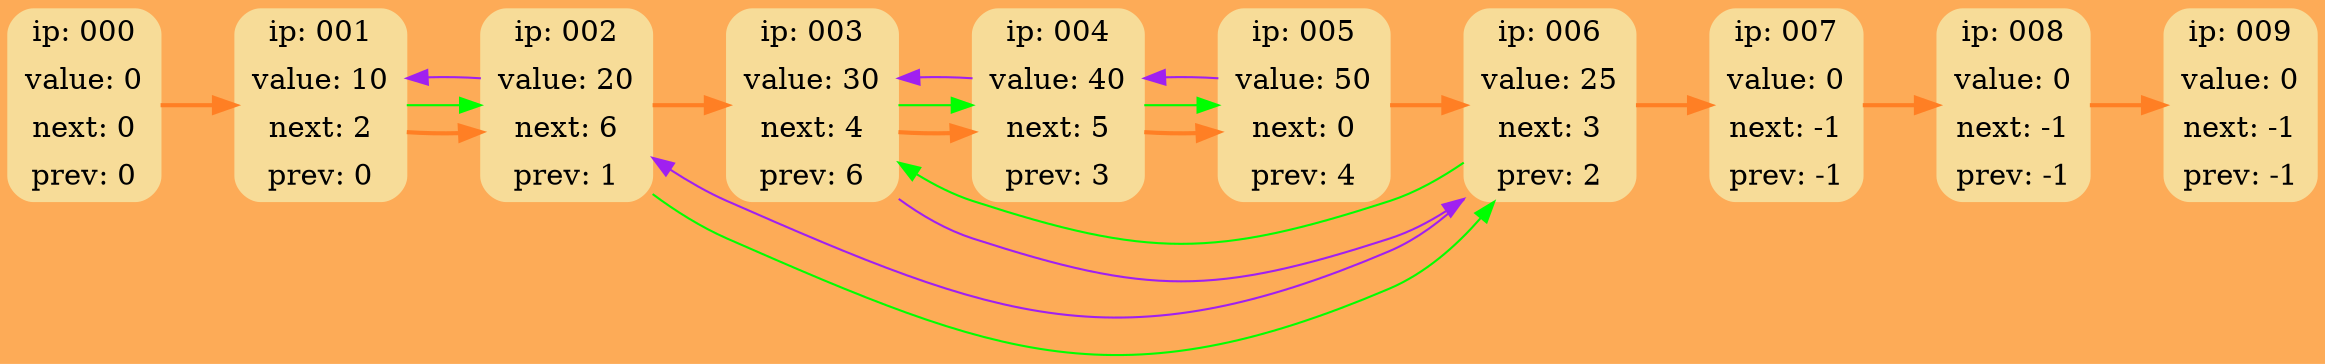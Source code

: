 digraph G {
	rankdir = LR;
	bgcolor="#FDAB57"
	node000 [shape=Mrecord; style=filled; color="#F7DC98"; label = " { ip: 000} | {value:   0} | {next:   0} | {prev:   0} " ];
	node001 [shape=Mrecord; style=filled; color="#F7DC98"; label = " { ip: 001} | {value:  10} | {next:   2} | {prev:   0} " ];
	node002 [shape=Mrecord; style=filled; color="#F7DC98"; label = " { ip: 002} | {value:  20} | {next:   6} | {prev:   1} " ];
	node003 [shape=Mrecord; style=filled; color="#F7DC98"; label = " { ip: 003} | {value:  30} | {next:   4} | {prev:   6} " ];
	node004 [shape=Mrecord; style=filled; color="#F7DC98"; label = " { ip: 004} | {value:  40} | {next:   5} | {prev:   3} " ];
	node005 [shape=Mrecord; style=filled; color="#F7DC98"; label = " { ip: 005} | {value:  50} | {next:   0} | {prev:   4} " ];
	node006 [shape=Mrecord; style=filled; color="#F7DC98"; label = " { ip: 006} | {value:  25} | {next:   3} | {prev:   2} " ];
	node007 [shape=Mrecord; style=filled; color="#F7DC98"; label = " { ip: 007} | {value:   0} | {next:  -1} | {prev:  -1} " ];
	node008 [shape=Mrecord; style=filled; color="#F7DC98"; label = " { ip: 008} | {value:   0} | {next:  -1} | {prev:  -1} " ];
	node009 [shape=Mrecord; style=filled; color="#F7DC98"; label = " { ip: 009} | {value:   0} | {next:  -1} | {prev:  -1} " ];

	node000 -> node001 [style=bold; weight=1000; color=chocolate1; ];
	node001 -> node002 [style=bold; weight=1000; color=chocolate1; ];
	node002 -> node003 [style=bold; weight=1000; color=chocolate1; ];
	node003 -> node004 [style=bold; weight=1000; color=chocolate1; ];
	node004 -> node005 [style=bold; weight=1000; color=chocolate1; ];
	node005 -> node006 [style=bold; weight=1000; color=chocolate1; ];
	node006 -> node007 [style=bold; weight=1000; color=chocolate1; ];
	node007 -> node008 [style=bold; weight=1000; color=chocolate1; ];
	node008 -> node009 [style=bold; weight=1000; color=chocolate1; ];

	node001 -> node002 [color=green; constraint=false; ];
	node002 -> node006 [color=green; constraint=false; ];
	node003 -> node004 [color=green; constraint=false; ];
	node004 -> node005 [color=green; constraint=false; ];
	node006 -> node003 [color=green; constraint=false; ];

	node006 -> node002 [color=purple; constraint=false; ];
	node005 -> node004 [color=purple; constraint=false; ];
	node004 -> node003 [color=purple; constraint=false; ];
	node003 -> node006 [color=purple; constraint=false; ];
	node002 -> node001 [color=purple; constraint=false; ];
}
